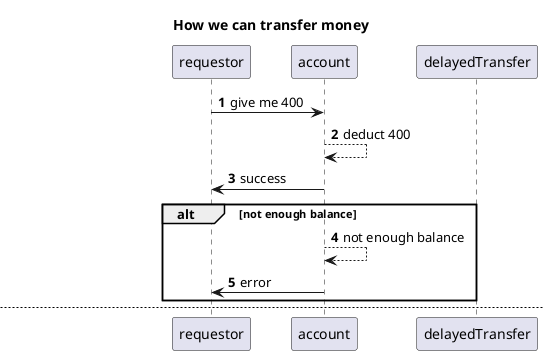 @startuml

title How we can transfer money
autonumber 

requestor -> account: give me 400
account --> account: deduct 400
account -> requestor: success

alt not enough balance 
    account --> account: not enough balance
    account -> requestor: error
end alt

newpage

autonumber 

requestor -> account: give me 400 \n in 2 days
note left
 How we can transfer money 
 with a lock on scheduled time
end note

account --> account: deduct 400
account --> account: lock:\nin deposit 400
account --> delayedTransfer: transfer in 2 days
account -> requestor: scheduled
delayedTransfer-->account: execute transfer
note left
 We got details on time of the transfer
end note
account --> account: lock\nget from deposit 400
account -> requestor: success


@enduml